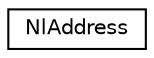 digraph "Graphical Class Hierarchy"
{
 // LATEX_PDF_SIZE
  edge [fontname="Helvetica",fontsize="10",labelfontname="Helvetica",labelfontsize="10"];
  node [fontname="Helvetica",fontsize="10",shape=record];
  rankdir="LR";
  Node0 [label="NlAddress",height=0.2,width=0.4,color="black", fillcolor="white", style="filled",URL="$classNlAddress.html",tooltip="Wrapper around the nl_addr object."];
}
